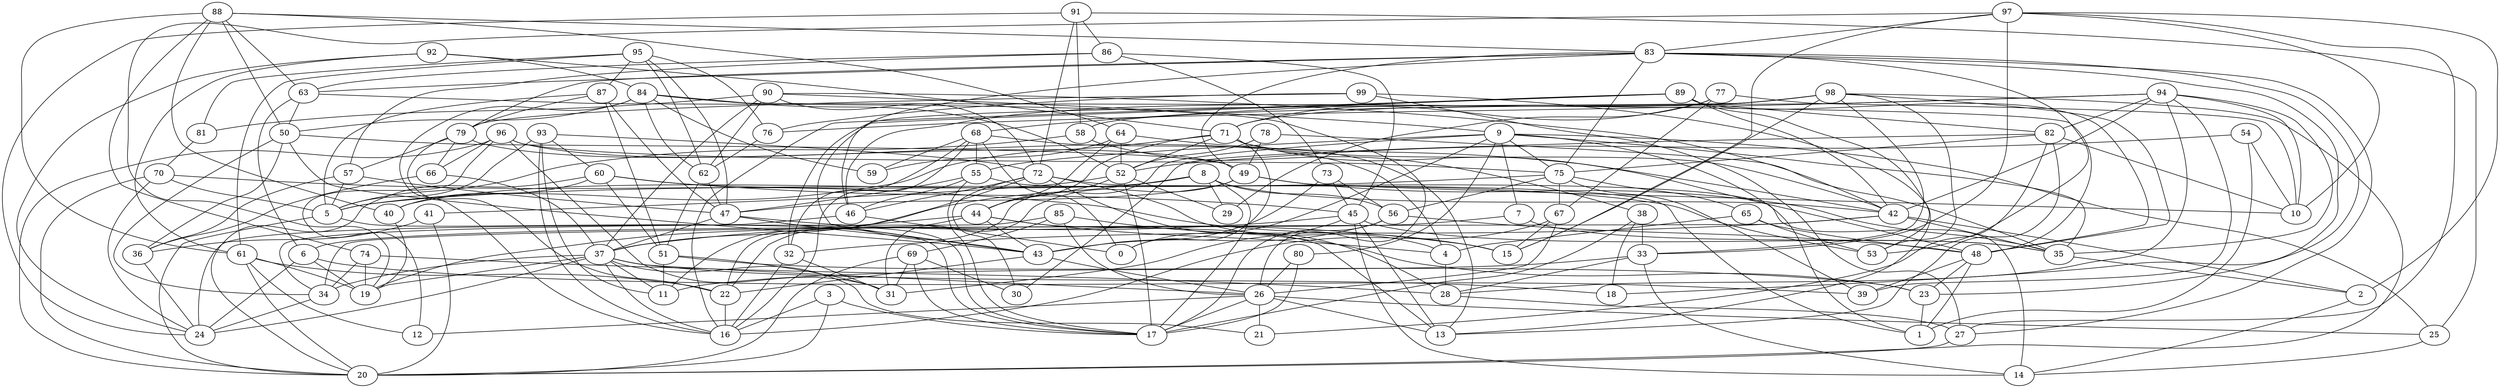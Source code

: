 digraph GG_graph {

subgraph G_graph {
edge [color = black]
"5" -> "20" [dir = none]
"5" -> "17" [dir = none]
"7" -> "6" [dir = none]
"7" -> "35" [dir = none]
"65" -> "4" [dir = none]
"65" -> "53" [dir = none]
"65" -> "48" [dir = none]
"87" -> "79" [dir = none]
"87" -> "51" [dir = none]
"87" -> "47" [dir = none]
"87" -> "5" [dir = none]
"92" -> "84" [dir = none]
"92" -> "71" [dir = none]
"92" -> "24" [dir = none]
"92" -> "61" [dir = none]
"48" -> "1" [dir = none]
"48" -> "39" [dir = none]
"48" -> "23" [dir = none]
"36" -> "24" [dir = none]
"41" -> "20" [dir = none]
"41" -> "36" [dir = none]
"66" -> "37" [dir = none]
"66" -> "36" [dir = none]
"70" -> "5" [dir = none]
"70" -> "15" [dir = none]
"70" -> "24" [dir = none]
"70" -> "20" [dir = none]
"98" -> "32" [dir = none]
"98" -> "20" [dir = none]
"98" -> "71" [dir = none]
"98" -> "48" [dir = none]
"98" -> "33" [dir = none]
"98" -> "46" [dir = none]
"98" -> "15" [dir = none]
"98" -> "53" [dir = none]
"54" -> "10" [dir = none]
"54" -> "52" [dir = none]
"54" -> "1" [dir = none]
"78" -> "49" [dir = none]
"78" -> "35" [dir = none]
"78" -> "52" [dir = none]
"52" -> "29" [dir = none]
"52" -> "41" [dir = none]
"52" -> "44" [dir = none]
"52" -> "17" [dir = none]
"4" -> "28" [dir = none]
"28" -> "27" [dir = none]
"97" -> "83" [dir = none]
"97" -> "2" [dir = none]
"97" -> "19" [dir = none]
"97" -> "27" [dir = none]
"97" -> "15" [dir = none]
"97" -> "10" [dir = none]
"97" -> "33" [dir = none]
"75" -> "5" [dir = none]
"75" -> "65" [dir = none]
"75" -> "56" [dir = none]
"75" -> "67" [dir = none]
"75" -> "39" [dir = none]
"23" -> "1" [dir = none]
"80" -> "26" [dir = none]
"80" -> "17" [dir = none]
"49" -> "10" [dir = none]
"49" -> "35" [dir = none]
"49" -> "31" [dir = none]
"49" -> "47" [dir = none]
"25" -> "14" [dir = none]
"2" -> "14" [dir = none]
"34" -> "24" [dir = none]
"91" -> "24" [dir = none]
"91" -> "86" [dir = none]
"91" -> "58" [dir = none]
"91" -> "72" [dir = none]
"91" -> "25" [dir = none]
"76" -> "62" [dir = none]
"58" -> "5" [dir = none]
"58" -> "38" [dir = none]
"84" -> "16" [dir = none]
"84" -> "48" [dir = none]
"84" -> "52" [dir = none]
"84" -> "50" [dir = none]
"84" -> "62" [dir = none]
"84" -> "59" [dir = none]
"51" -> "31" [dir = none]
"51" -> "23" [dir = none]
"51" -> "11" [dir = none]
"86" -> "57" [dir = none]
"86" -> "73" [dir = none]
"86" -> "45" [dir = none]
"86" -> "63" [dir = none]
"57" -> "36" [dir = none]
"57" -> "5" [dir = none]
"57" -> "47" [dir = none]
"45" -> "31" [dir = none]
"45" -> "35" [dir = none]
"45" -> "14" [dir = none]
"45" -> "13" [dir = none]
"45" -> "37" [dir = none]
"88" -> "40" [dir = none]
"88" -> "63" [dir = none]
"88" -> "83" [dir = none]
"88" -> "50" [dir = none]
"88" -> "61" [dir = none]
"88" -> "64" [dir = none]
"88" -> "74" [dir = none]
"9" -> "75" [dir = none]
"9" -> "0" [dir = none]
"9" -> "25" [dir = none]
"9" -> "22" [dir = none]
"9" -> "1" [dir = none]
"9" -> "7" [dir = none]
"9" -> "80" [dir = none]
"9" -> "55" [dir = none]
"9" -> "35" [dir = none]
"93" -> "5" [dir = none]
"93" -> "11" [dir = none]
"93" -> "60" [dir = none]
"93" -> "16" [dir = none]
"93" -> "72" [dir = none]
"64" -> "59" [dir = none]
"64" -> "44" [dir = none]
"64" -> "52" [dir = none]
"64" -> "42" [dir = none]
"38" -> "18" [dir = none]
"38" -> "33" [dir = none]
"38" -> "17" [dir = none]
"61" -> "22" [dir = none]
"61" -> "20" [dir = none]
"61" -> "19" [dir = none]
"61" -> "12" [dir = none]
"89" -> "53" [dir = none]
"89" -> "43" [dir = none]
"89" -> "42" [dir = none]
"89" -> "48" [dir = none]
"89" -> "16" [dir = none]
"89" -> "82" [dir = none]
"89" -> "68" [dir = none]
"82" -> "13" [dir = none]
"82" -> "75" [dir = none]
"82" -> "21" [dir = none]
"82" -> "10" [dir = none]
"82" -> "30" [dir = none]
"74" -> "28" [dir = none]
"74" -> "34" [dir = none]
"74" -> "19" [dir = none]
"83" -> "46" [dir = none]
"83" -> "18" [dir = none]
"83" -> "75" [dir = none]
"83" -> "27" [dir = none]
"83" -> "49" [dir = none]
"83" -> "53" [dir = none]
"83" -> "23" [dir = none]
"83" -> "63" [dir = none]
"83" -> "79" [dir = none]
"35" -> "2" [dir = none]
"8" -> "42" [dir = none]
"8" -> "56" [dir = none]
"8" -> "29" [dir = none]
"8" -> "40" [dir = none]
"8" -> "37" [dir = none]
"8" -> "17" [dir = none]
"68" -> "0" [dir = none]
"68" -> "32" [dir = none]
"68" -> "55" [dir = none]
"68" -> "13" [dir = none]
"68" -> "59" [dir = none]
"68" -> "16" [dir = none]
"63" -> "6" [dir = none]
"63" -> "50" [dir = none]
"63" -> "26" [dir = none]
"96" -> "4" [dir = none]
"96" -> "75" [dir = none]
"96" -> "31" [dir = none]
"96" -> "20" [dir = none]
"96" -> "12" [dir = none]
"96" -> "66" [dir = none]
"47" -> "15" [dir = none]
"47" -> "17" [dir = none]
"47" -> "37" [dir = none]
"47" -> "43" [dir = none]
"43" -> "26" [dir = none]
"43" -> "22" [dir = none]
"42" -> "34" [dir = none]
"42" -> "2" [dir = none]
"42" -> "35" [dir = none]
"42" -> "32" [dir = none]
"56" -> "48" [dir = none]
"56" -> "17" [dir = none]
"56" -> "43" [dir = none]
"79" -> "49" [dir = none]
"79" -> "66" [dir = none]
"79" -> "22" [dir = none]
"79" -> "57" [dir = none]
"71" -> "0" [dir = none]
"71" -> "52" [dir = none]
"71" -> "42" [dir = none]
"71" -> "5" [dir = none]
"71" -> "44" [dir = none]
"71" -> "48" [dir = none]
"40" -> "19" [dir = none]
"37" -> "34" [dir = none]
"37" -> "24" [dir = none]
"37" -> "21" [dir = none]
"37" -> "11" [dir = none]
"37" -> "18" [dir = none]
"37" -> "26" [dir = none]
"37" -> "19" [dir = none]
"37" -> "16" [dir = none]
"46" -> "34" [dir = none]
"46" -> "0" [dir = none]
"62" -> "47" [dir = none]
"62" -> "51" [dir = none]
"3" -> "16" [dir = none]
"3" -> "17" [dir = none]
"3" -> "20" [dir = none]
"55" -> "14" [dir = none]
"55" -> "47" [dir = none]
"55" -> "17" [dir = none]
"55" -> "46" [dir = none]
"60" -> "40" [dir = none]
"60" -> "20" [dir = none]
"60" -> "53" [dir = none]
"60" -> "51" [dir = none]
"60" -> "45" [dir = none]
"6" -> "19" [dir = none]
"6" -> "39" [dir = none]
"6" -> "24" [dir = none]
"33" -> "11" [dir = none]
"33" -> "14" [dir = none]
"33" -> "28" [dir = none]
"73" -> "56" [dir = none]
"73" -> "45" [dir = none]
"73" -> "43" [dir = none]
"72" -> "46" [dir = none]
"72" -> "28" [dir = none]
"72" -> "30" [dir = none]
"72" -> "1" [dir = none]
"72" -> "11" [dir = none]
"72" -> "4" [dir = none]
"90" -> "81" [dir = none]
"90" -> "42" [dir = none]
"90" -> "72" [dir = none]
"90" -> "62" [dir = none]
"90" -> "37" [dir = none]
"90" -> "9" [dir = none]
"32" -> "16" [dir = none]
"32" -> "31" [dir = none]
"94" -> "82" [dir = none]
"94" -> "35" [dir = none]
"94" -> "39" [dir = none]
"94" -> "10" [dir = none]
"94" -> "58" [dir = none]
"94" -> "76" [dir = none]
"94" -> "42" [dir = none]
"94" -> "28" [dir = none]
"22" -> "16" [dir = none]
"85" -> "23" [dir = none]
"85" -> "24" [dir = none]
"85" -> "69" [dir = none]
"85" -> "26" [dir = none]
"26" -> "12" [dir = none]
"26" -> "25" [dir = none]
"26" -> "13" [dir = none]
"26" -> "21" [dir = none]
"26" -> "17" [dir = none]
"77" -> "71" [dir = none]
"77" -> "29" [dir = none]
"77" -> "10" [dir = none]
"77" -> "67" [dir = none]
"50" -> "34" [dir = none]
"50" -> "49" [dir = none]
"50" -> "43" [dir = none]
"50" -> "36" [dir = none]
"67" -> "26" [dir = none]
"67" -> "16" [dir = none]
"67" -> "15" [dir = none]
"27" -> "20" [dir = none]
"44" -> "19" [dir = none]
"44" -> "43" [dir = none]
"44" -> "4" [dir = none]
"44" -> "22" [dir = none]
"44" -> "13" [dir = none]
"99" -> "76" [dir = none]
"99" -> "13" [dir = none]
"99" -> "27" [dir = none]
"99" -> "79" [dir = none]
"81" -> "70" [dir = none]
"69" -> "30" [dir = none]
"69" -> "20" [dir = none]
"69" -> "31" [dir = none]
"69" -> "17" [dir = none]
"95" -> "87" [dir = none]
"95" -> "47" [dir = none]
"95" -> "76" [dir = none]
"95" -> "61" [dir = none]
"95" -> "62" [dir = none]
"95" -> "81" [dir = none]
}

}
